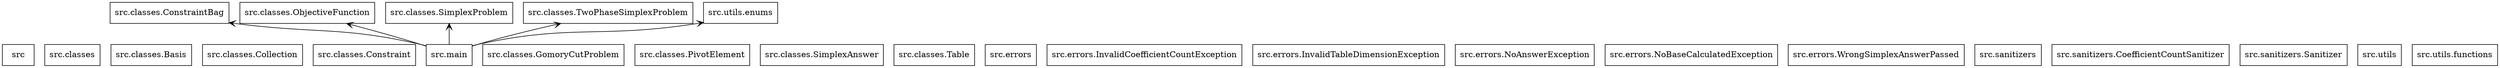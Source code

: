 digraph "packages" {
rankdir=BT
charset="utf-8"
"src" [color="black", label=<src>, shape="box", style="solid"];
"src.classes" [color="black", label=<src.classes>, shape="box", style="solid"];
"src.classes.Basis" [color="black", label=<src.classes.Basis>, shape="box", style="solid"];
"src.classes.Collection" [color="black", label=<src.classes.Collection>, shape="box", style="solid"];
"src.classes.Constraint" [color="black", label=<src.classes.Constraint>, shape="box", style="solid"];
"src.classes.ConstraintBag" [color="black", label=<src.classes.ConstraintBag>, shape="box", style="solid"];
"src.classes.GomoryCutProblem" [color="black", label=<src.classes.GomoryCutProblem>, shape="box", style="solid"];
"src.classes.ObjectiveFunction" [color="black", label=<src.classes.ObjectiveFunction>, shape="box", style="solid"];
"src.classes.PivotElement" [color="black", label=<src.classes.PivotElement>, shape="box", style="solid"];
"src.classes.SimplexAnswer" [color="black", label=<src.classes.SimplexAnswer>, shape="box", style="solid"];
"src.classes.SimplexProblem" [color="black", label=<src.classes.SimplexProblem>, shape="box", style="solid"];
"src.classes.Table" [color="black", label=<src.classes.Table>, shape="box", style="solid"];
"src.classes.TwoPhaseSimplexProblem" [color="black", label=<src.classes.TwoPhaseSimplexProblem>, shape="box", style="solid"];
"src.errors" [color="black", label=<src.errors>, shape="box", style="solid"];
"src.errors.InvalidCoefficientCountException" [color="black", label=<src.errors.InvalidCoefficientCountException>, shape="box", style="solid"];
"src.errors.InvalidTableDimensionException" [color="black", label=<src.errors.InvalidTableDimensionException>, shape="box", style="solid"];
"src.errors.NoAnswerException" [color="black", label=<src.errors.NoAnswerException>, shape="box", style="solid"];
"src.errors.NoBaseCalculatedException" [color="black", label=<src.errors.NoBaseCalculatedException>, shape="box", style="solid"];
"src.errors.WrongSimplexAnswerPassed" [color="black", label=<src.errors.WrongSimplexAnswerPassed>, shape="box", style="solid"];
"src.main" [color="black", label=<src.main>, shape="box", style="solid"];
"src.sanitizers" [color="black", label=<src.sanitizers>, shape="box", style="solid"];
"src.sanitizers.CoefficientCountSanitizer" [color="black", label=<src.sanitizers.CoefficientCountSanitizer>, shape="box", style="solid"];
"src.sanitizers.Sanitizer" [color="black", label=<src.sanitizers.Sanitizer>, shape="box", style="solid"];
"src.utils" [color="black", label=<src.utils>, shape="box", style="solid"];
"src.utils.enums" [color="black", label=<src.utils.enums>, shape="box", style="solid"];
"src.utils.functions" [color="black", label=<src.utils.functions>, shape="box", style="solid"];
"src.main" -> "src.classes.ConstraintBag" [arrowhead="open", arrowtail="none"];
"src.main" -> "src.classes.ObjectiveFunction" [arrowhead="open", arrowtail="none"];
"src.main" -> "src.classes.SimplexProblem" [arrowhead="open", arrowtail="none"];
"src.main" -> "src.classes.TwoPhaseSimplexProblem" [arrowhead="open", arrowtail="none"];
"src.main" -> "src.utils.enums" [arrowhead="open", arrowtail="none"];
}
